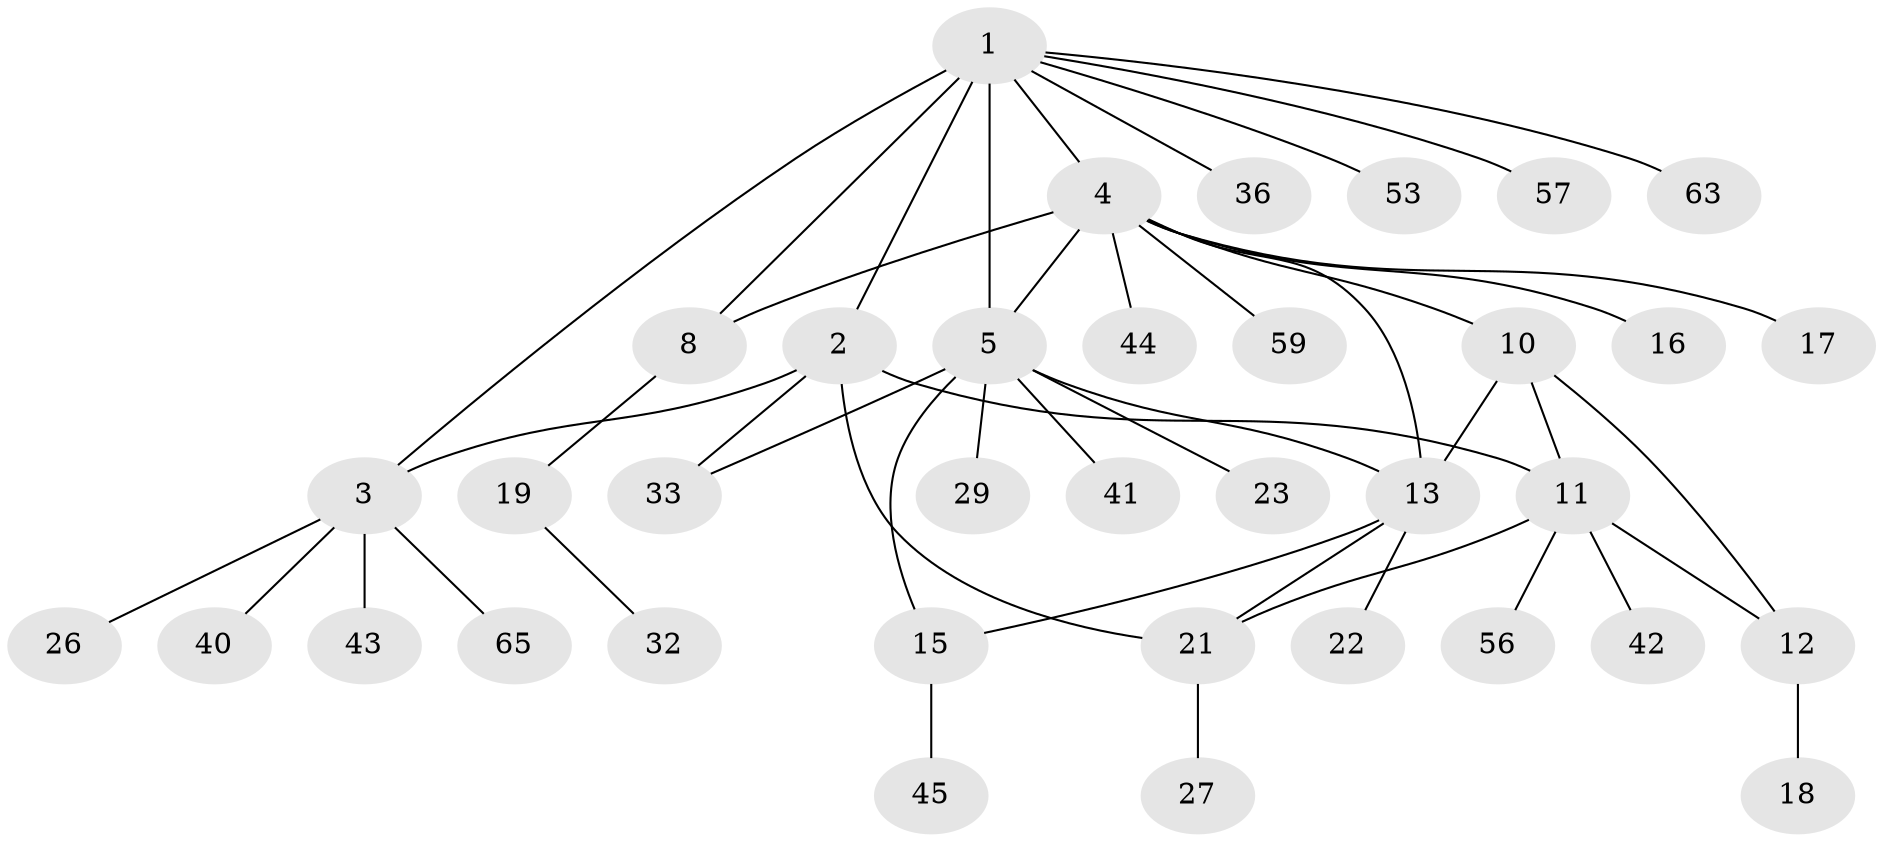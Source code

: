 // original degree distribution, {12: 0.013888888888888888, 5: 0.041666666666666664, 6: 0.041666666666666664, 7: 0.041666666666666664, 9: 0.027777777777777776, 8: 0.013888888888888888, 4: 0.027777777777777776, 3: 0.041666666666666664, 1: 0.5694444444444444, 2: 0.18055555555555555}
// Generated by graph-tools (version 1.1) at 2025/19/03/04/25 18:19:36]
// undirected, 36 vertices, 46 edges
graph export_dot {
graph [start="1"]
  node [color=gray90,style=filled];
  1 [super="+30"];
  2;
  3;
  4 [super="+37+62+69+7"];
  5 [super="+6"];
  8 [super="+39+52+61+47+28"];
  10 [super="+20"];
  11 [super="+35"];
  12 [super="+34+71+38"];
  13 [super="+51+58"];
  15;
  16;
  17;
  18;
  19;
  21 [super="+24"];
  22 [super="+64"];
  23;
  26;
  27;
  29;
  32;
  33 [super="+67+68+46"];
  36;
  40;
  41;
  42;
  43 [super="+66"];
  44;
  45;
  53;
  56;
  57;
  59;
  63;
  65;
  1 -- 2;
  1 -- 3;
  1 -- 5 [weight=3];
  1 -- 8;
  1 -- 36;
  1 -- 53;
  1 -- 57;
  1 -- 63;
  1 -- 4;
  2 -- 3;
  2 -- 11;
  2 -- 21;
  2 -- 33;
  3 -- 26;
  3 -- 40;
  3 -- 43;
  3 -- 65;
  4 -- 5 [weight=3];
  4 -- 10 [weight=2];
  4 -- 8 [weight=2];
  4 -- 44;
  4 -- 13;
  4 -- 16;
  4 -- 17;
  4 -- 59;
  5 -- 23;
  5 -- 29;
  5 -- 33;
  5 -- 41;
  5 -- 13;
  5 -- 15;
  8 -- 19;
  10 -- 11;
  10 -- 12;
  10 -- 13;
  11 -- 12;
  11 -- 21;
  11 -- 42;
  11 -- 56;
  12 -- 18;
  13 -- 15;
  13 -- 22;
  13 -- 21;
  15 -- 45;
  19 -- 32;
  21 -- 27;
}
